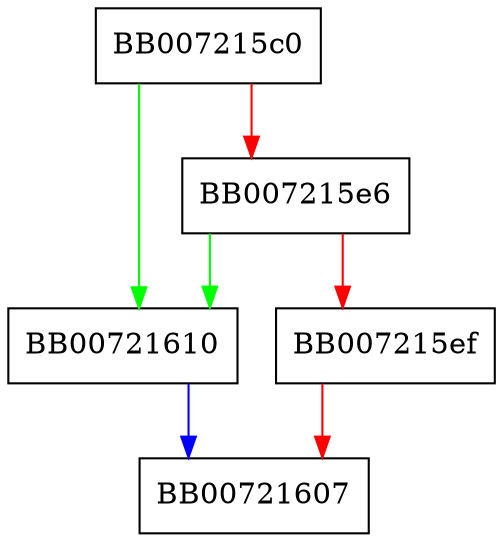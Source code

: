 digraph bio_core_ctrl {
  node [shape="box"];
  graph [splines=ortho];
  BB007215c0 -> BB00721610 [color="green"];
  BB007215c0 -> BB007215e6 [color="red"];
  BB007215e6 -> BB00721610 [color="green"];
  BB007215e6 -> BB007215ef [color="red"];
  BB007215ef -> BB00721607 [color="red"];
  BB00721610 -> BB00721607 [color="blue"];
}